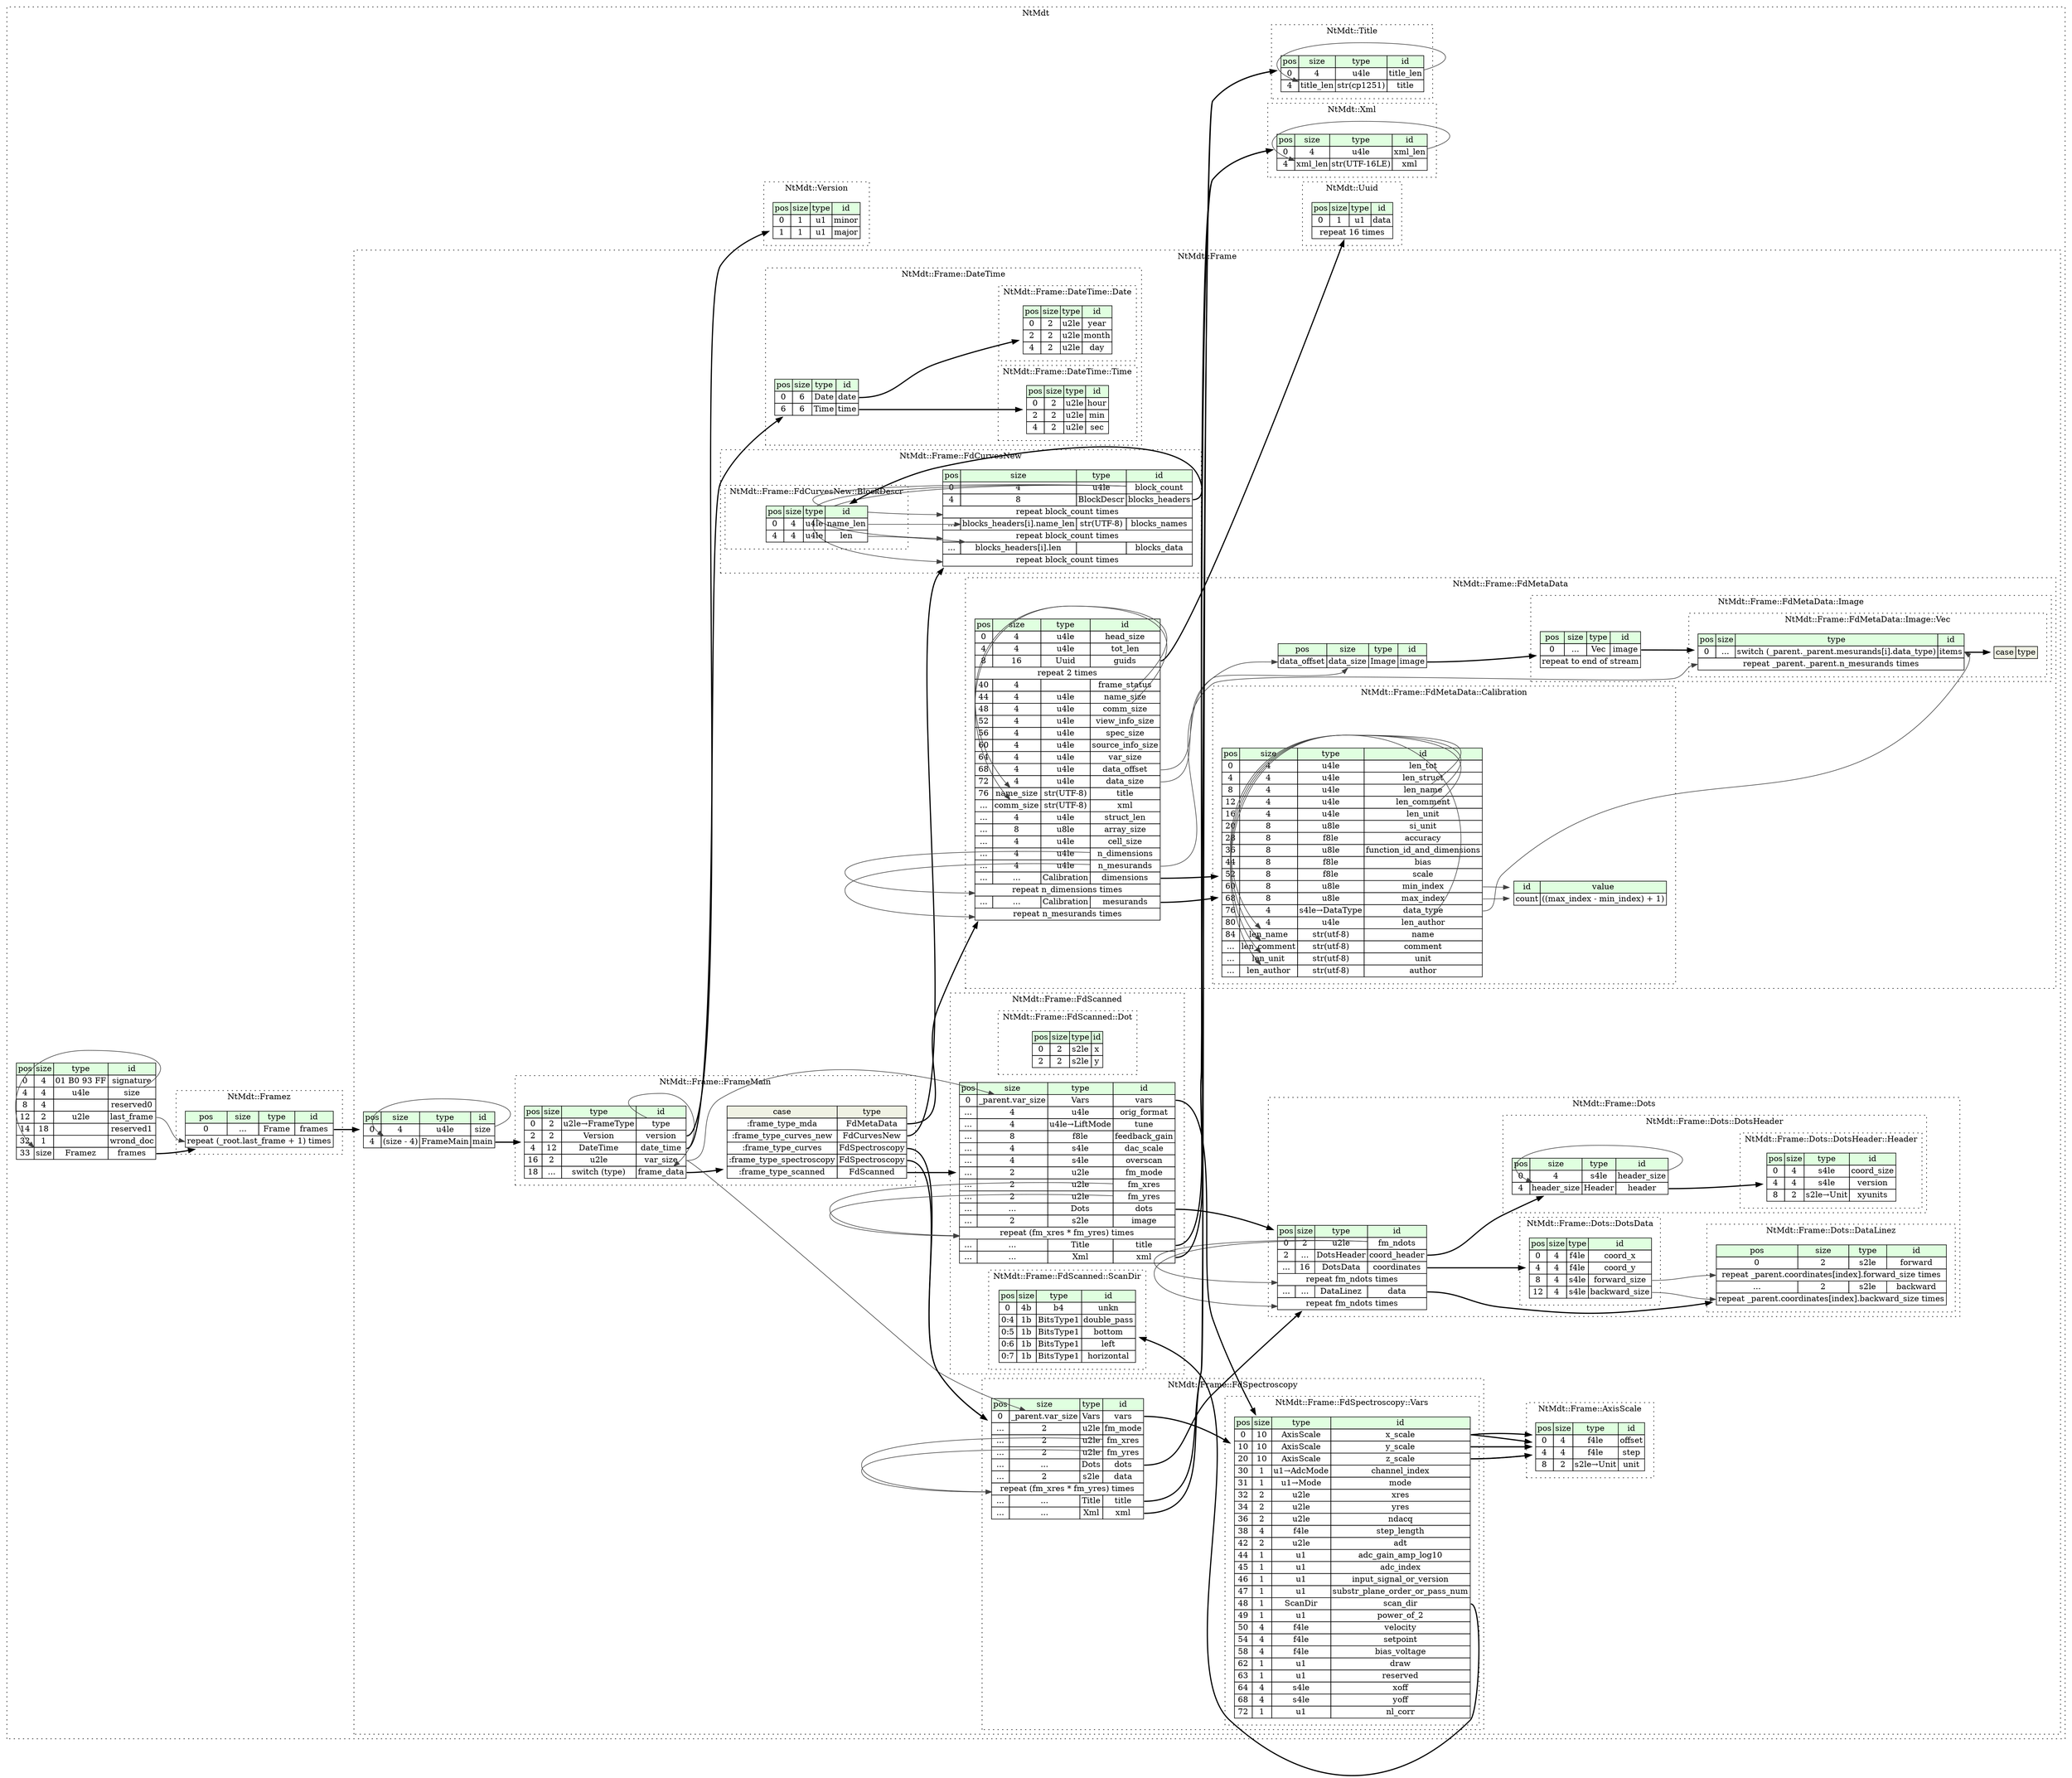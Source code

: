 digraph {
	rankdir=LR;
	node [shape=plaintext];
	subgraph cluster__nt_mdt {
		label="NtMdt";
		graph[style=dotted];

		nt_mdt__seq [label=<<TABLE BORDER="0" CELLBORDER="1" CELLSPACING="0">
			<TR><TD BGCOLOR="#E0FFE0">pos</TD><TD BGCOLOR="#E0FFE0">size</TD><TD BGCOLOR="#E0FFE0">type</TD><TD BGCOLOR="#E0FFE0">id</TD></TR>
			<TR><TD PORT="signature_pos">0</TD><TD PORT="signature_size">4</TD><TD>01 B0 93 FF</TD><TD PORT="signature_type">signature</TD></TR>
			<TR><TD PORT="size_pos">4</TD><TD PORT="size_size">4</TD><TD>u4le</TD><TD PORT="size_type">size</TD></TR>
			<TR><TD PORT="reserved0_pos">8</TD><TD PORT="reserved0_size">4</TD><TD></TD><TD PORT="reserved0_type">reserved0</TD></TR>
			<TR><TD PORT="last_frame_pos">12</TD><TD PORT="last_frame_size">2</TD><TD>u2le</TD><TD PORT="last_frame_type">last_frame</TD></TR>
			<TR><TD PORT="reserved1_pos">14</TD><TD PORT="reserved1_size">18</TD><TD></TD><TD PORT="reserved1_type">reserved1</TD></TR>
			<TR><TD PORT="wrond_doc_pos">32</TD><TD PORT="wrond_doc_size">1</TD><TD></TD><TD PORT="wrond_doc_type">wrond_doc</TD></TR>
			<TR><TD PORT="frames_pos">33</TD><TD PORT="frames_size">size</TD><TD>Framez</TD><TD PORT="frames_type">frames</TD></TR>
		</TABLE>>];
		subgraph cluster__uuid {
			label="NtMdt::Uuid";
			graph[style=dotted];

			uuid__seq [label=<<TABLE BORDER="0" CELLBORDER="1" CELLSPACING="0">
				<TR><TD BGCOLOR="#E0FFE0">pos</TD><TD BGCOLOR="#E0FFE0">size</TD><TD BGCOLOR="#E0FFE0">type</TD><TD BGCOLOR="#E0FFE0">id</TD></TR>
				<TR><TD PORT="data_pos">0</TD><TD PORT="data_size">1</TD><TD>u1</TD><TD PORT="data_type">data</TD></TR>
				<TR><TD COLSPAN="4" PORT="data__repeat">repeat 16 times</TD></TR>
			</TABLE>>];
		}
		subgraph cluster__framez {
			label="NtMdt::Framez";
			graph[style=dotted];

			framez__seq [label=<<TABLE BORDER="0" CELLBORDER="1" CELLSPACING="0">
				<TR><TD BGCOLOR="#E0FFE0">pos</TD><TD BGCOLOR="#E0FFE0">size</TD><TD BGCOLOR="#E0FFE0">type</TD><TD BGCOLOR="#E0FFE0">id</TD></TR>
				<TR><TD PORT="frames_pos">0</TD><TD PORT="frames_size">...</TD><TD>Frame</TD><TD PORT="frames_type">frames</TD></TR>
				<TR><TD COLSPAN="4" PORT="frames__repeat">repeat (_root.last_frame + 1) times</TD></TR>
			</TABLE>>];
		}
		subgraph cluster__frame {
			label="NtMdt::Frame";
			graph[style=dotted];

			frame__seq [label=<<TABLE BORDER="0" CELLBORDER="1" CELLSPACING="0">
				<TR><TD BGCOLOR="#E0FFE0">pos</TD><TD BGCOLOR="#E0FFE0">size</TD><TD BGCOLOR="#E0FFE0">type</TD><TD BGCOLOR="#E0FFE0">id</TD></TR>
				<TR><TD PORT="size_pos">0</TD><TD PORT="size_size">4</TD><TD>u4le</TD><TD PORT="size_type">size</TD></TR>
				<TR><TD PORT="main_pos">4</TD><TD PORT="main_size">(size - 4)</TD><TD>FrameMain</TD><TD PORT="main_type">main</TD></TR>
			</TABLE>>];
			subgraph cluster__dots {
				label="NtMdt::Frame::Dots";
				graph[style=dotted];

				dots__seq [label=<<TABLE BORDER="0" CELLBORDER="1" CELLSPACING="0">
					<TR><TD BGCOLOR="#E0FFE0">pos</TD><TD BGCOLOR="#E0FFE0">size</TD><TD BGCOLOR="#E0FFE0">type</TD><TD BGCOLOR="#E0FFE0">id</TD></TR>
					<TR><TD PORT="fm_ndots_pos">0</TD><TD PORT="fm_ndots_size">2</TD><TD>u2le</TD><TD PORT="fm_ndots_type">fm_ndots</TD></TR>
					<TR><TD PORT="coord_header_pos">2</TD><TD PORT="coord_header_size">...</TD><TD>DotsHeader</TD><TD PORT="coord_header_type">coord_header</TD></TR>
					<TR><TD PORT="coordinates_pos">...</TD><TD PORT="coordinates_size">16</TD><TD>DotsData</TD><TD PORT="coordinates_type">coordinates</TD></TR>
					<TR><TD COLSPAN="4" PORT="coordinates__repeat">repeat fm_ndots times</TD></TR>
					<TR><TD PORT="data_pos">...</TD><TD PORT="data_size">...</TD><TD>DataLinez</TD><TD PORT="data_type">data</TD></TR>
					<TR><TD COLSPAN="4" PORT="data__repeat">repeat fm_ndots times</TD></TR>
				</TABLE>>];
				subgraph cluster__dots_header {
					label="NtMdt::Frame::Dots::DotsHeader";
					graph[style=dotted];

					dots_header__seq [label=<<TABLE BORDER="0" CELLBORDER="1" CELLSPACING="0">
						<TR><TD BGCOLOR="#E0FFE0">pos</TD><TD BGCOLOR="#E0FFE0">size</TD><TD BGCOLOR="#E0FFE0">type</TD><TD BGCOLOR="#E0FFE0">id</TD></TR>
						<TR><TD PORT="header_size_pos">0</TD><TD PORT="header_size_size">4</TD><TD>s4le</TD><TD PORT="header_size_type">header_size</TD></TR>
						<TR><TD PORT="header_pos">4</TD><TD PORT="header_size">header_size</TD><TD>Header</TD><TD PORT="header_type">header</TD></TR>
					</TABLE>>];
					subgraph cluster__header_ {
						label="NtMdt::Frame::Dots::DotsHeader::Header";
						graph[style=dotted];

						header___seq [label=<<TABLE BORDER="0" CELLBORDER="1" CELLSPACING="0">
							<TR><TD BGCOLOR="#E0FFE0">pos</TD><TD BGCOLOR="#E0FFE0">size</TD><TD BGCOLOR="#E0FFE0">type</TD><TD BGCOLOR="#E0FFE0">id</TD></TR>
							<TR><TD PORT="coord_size_pos">0</TD><TD PORT="coord_size_size">4</TD><TD>s4le</TD><TD PORT="coord_size_type">coord_size</TD></TR>
							<TR><TD PORT="version_pos">4</TD><TD PORT="version_size">4</TD><TD>s4le</TD><TD PORT="version_type">version</TD></TR>
							<TR><TD PORT="xyunits_pos">8</TD><TD PORT="xyunits_size">2</TD><TD>s2le→Unit</TD><TD PORT="xyunits_type">xyunits</TD></TR>
						</TABLE>>];
					}
				}
				subgraph cluster__dots_data {
					label="NtMdt::Frame::Dots::DotsData";
					graph[style=dotted];

					dots_data__seq [label=<<TABLE BORDER="0" CELLBORDER="1" CELLSPACING="0">
						<TR><TD BGCOLOR="#E0FFE0">pos</TD><TD BGCOLOR="#E0FFE0">size</TD><TD BGCOLOR="#E0FFE0">type</TD><TD BGCOLOR="#E0FFE0">id</TD></TR>
						<TR><TD PORT="coord_x_pos">0</TD><TD PORT="coord_x_size">4</TD><TD>f4le</TD><TD PORT="coord_x_type">coord_x</TD></TR>
						<TR><TD PORT="coord_y_pos">4</TD><TD PORT="coord_y_size">4</TD><TD>f4le</TD><TD PORT="coord_y_type">coord_y</TD></TR>
						<TR><TD PORT="forward_size_pos">8</TD><TD PORT="forward_size_size">4</TD><TD>s4le</TD><TD PORT="forward_size_type">forward_size</TD></TR>
						<TR><TD PORT="backward_size_pos">12</TD><TD PORT="backward_size_size">4</TD><TD>s4le</TD><TD PORT="backward_size_type">backward_size</TD></TR>
					</TABLE>>];
				}
				subgraph cluster__data_linez {
					label="NtMdt::Frame::Dots::DataLinez";
					graph[style=dotted];

					data_linez__seq [label=<<TABLE BORDER="0" CELLBORDER="1" CELLSPACING="0">
						<TR><TD BGCOLOR="#E0FFE0">pos</TD><TD BGCOLOR="#E0FFE0">size</TD><TD BGCOLOR="#E0FFE0">type</TD><TD BGCOLOR="#E0FFE0">id</TD></TR>
						<TR><TD PORT="forward_pos">0</TD><TD PORT="forward_size">2</TD><TD>s2le</TD><TD PORT="forward_type">forward</TD></TR>
						<TR><TD COLSPAN="4" PORT="forward__repeat">repeat _parent.coordinates[index].forward_size times</TD></TR>
						<TR><TD PORT="backward_pos">...</TD><TD PORT="backward_size">2</TD><TD>s2le</TD><TD PORT="backward_type">backward</TD></TR>
						<TR><TD COLSPAN="4" PORT="backward__repeat">repeat _parent.coordinates[index].backward_size times</TD></TR>
					</TABLE>>];
				}
			}
			subgraph cluster__frame_main {
				label="NtMdt::Frame::FrameMain";
				graph[style=dotted];

				frame_main__seq [label=<<TABLE BORDER="0" CELLBORDER="1" CELLSPACING="0">
					<TR><TD BGCOLOR="#E0FFE0">pos</TD><TD BGCOLOR="#E0FFE0">size</TD><TD BGCOLOR="#E0FFE0">type</TD><TD BGCOLOR="#E0FFE0">id</TD></TR>
					<TR><TD PORT="type_pos">0</TD><TD PORT="type_size">2</TD><TD>u2le→FrameType</TD><TD PORT="type_type">type</TD></TR>
					<TR><TD PORT="version_pos">2</TD><TD PORT="version_size">2</TD><TD>Version</TD><TD PORT="version_type">version</TD></TR>
					<TR><TD PORT="date_time_pos">4</TD><TD PORT="date_time_size">12</TD><TD>DateTime</TD><TD PORT="date_time_type">date_time</TD></TR>
					<TR><TD PORT="var_size_pos">16</TD><TD PORT="var_size_size">2</TD><TD>u2le</TD><TD PORT="var_size_type">var_size</TD></TR>
					<TR><TD PORT="frame_data_pos">18</TD><TD PORT="frame_data_size">...</TD><TD>switch (type)</TD><TD PORT="frame_data_type">frame_data</TD></TR>
				</TABLE>>];
frame_main__seq_frame_data_switch [label=<<TABLE BORDER="0" CELLBORDER="1" CELLSPACING="0">
	<TR><TD BGCOLOR="#F0F2E4">case</TD><TD BGCOLOR="#F0F2E4">type</TD></TR>
	<TR><TD>:frame_type_mda</TD><TD PORT="case0">FdMetaData</TD></TR>
	<TR><TD>:frame_type_curves_new</TD><TD PORT="case1">FdCurvesNew</TD></TR>
	<TR><TD>:frame_type_curves</TD><TD PORT="case2">FdSpectroscopy</TD></TR>
	<TR><TD>:frame_type_spectroscopy</TD><TD PORT="case3">FdSpectroscopy</TD></TR>
	<TR><TD>:frame_type_scanned</TD><TD PORT="case4">FdScanned</TD></TR>
</TABLE>>];
			}
			subgraph cluster__fd_curves_new {
				label="NtMdt::Frame::FdCurvesNew";
				graph[style=dotted];

				fd_curves_new__seq [label=<<TABLE BORDER="0" CELLBORDER="1" CELLSPACING="0">
					<TR><TD BGCOLOR="#E0FFE0">pos</TD><TD BGCOLOR="#E0FFE0">size</TD><TD BGCOLOR="#E0FFE0">type</TD><TD BGCOLOR="#E0FFE0">id</TD></TR>
					<TR><TD PORT="block_count_pos">0</TD><TD PORT="block_count_size">4</TD><TD>u4le</TD><TD PORT="block_count_type">block_count</TD></TR>
					<TR><TD PORT="blocks_headers_pos">4</TD><TD PORT="blocks_headers_size">8</TD><TD>BlockDescr</TD><TD PORT="blocks_headers_type">blocks_headers</TD></TR>
					<TR><TD COLSPAN="4" PORT="blocks_headers__repeat">repeat block_count times</TD></TR>
					<TR><TD PORT="blocks_names_pos">...</TD><TD PORT="blocks_names_size">blocks_headers[i].name_len</TD><TD>str(UTF-8)</TD><TD PORT="blocks_names_type">blocks_names</TD></TR>
					<TR><TD COLSPAN="4" PORT="blocks_names__repeat">repeat block_count times</TD></TR>
					<TR><TD PORT="blocks_data_pos">...</TD><TD PORT="blocks_data_size">blocks_headers[i].len</TD><TD></TD><TD PORT="blocks_data_type">blocks_data</TD></TR>
					<TR><TD COLSPAN="4" PORT="blocks_data__repeat">repeat block_count times</TD></TR>
				</TABLE>>];
				subgraph cluster__block_descr {
					label="NtMdt::Frame::FdCurvesNew::BlockDescr";
					graph[style=dotted];

					block_descr__seq [label=<<TABLE BORDER="0" CELLBORDER="1" CELLSPACING="0">
						<TR><TD BGCOLOR="#E0FFE0">pos</TD><TD BGCOLOR="#E0FFE0">size</TD><TD BGCOLOR="#E0FFE0">type</TD><TD BGCOLOR="#E0FFE0">id</TD></TR>
						<TR><TD PORT="name_len_pos">0</TD><TD PORT="name_len_size">4</TD><TD>u4le</TD><TD PORT="name_len_type">name_len</TD></TR>
						<TR><TD PORT="len_pos">4</TD><TD PORT="len_size">4</TD><TD>u4le</TD><TD PORT="len_type">len</TD></TR>
					</TABLE>>];
				}
			}
			subgraph cluster__fd_meta_data {
				label="NtMdt::Frame::FdMetaData";
				graph[style=dotted];

				fd_meta_data__seq [label=<<TABLE BORDER="0" CELLBORDER="1" CELLSPACING="0">
					<TR><TD BGCOLOR="#E0FFE0">pos</TD><TD BGCOLOR="#E0FFE0">size</TD><TD BGCOLOR="#E0FFE0">type</TD><TD BGCOLOR="#E0FFE0">id</TD></TR>
					<TR><TD PORT="head_size_pos">0</TD><TD PORT="head_size_size">4</TD><TD>u4le</TD><TD PORT="head_size_type">head_size</TD></TR>
					<TR><TD PORT="tot_len_pos">4</TD><TD PORT="tot_len_size">4</TD><TD>u4le</TD><TD PORT="tot_len_type">tot_len</TD></TR>
					<TR><TD PORT="guids_pos">8</TD><TD PORT="guids_size">16</TD><TD>Uuid</TD><TD PORT="guids_type">guids</TD></TR>
					<TR><TD COLSPAN="4" PORT="guids__repeat">repeat 2 times</TD></TR>
					<TR><TD PORT="frame_status_pos">40</TD><TD PORT="frame_status_size">4</TD><TD></TD><TD PORT="frame_status_type">frame_status</TD></TR>
					<TR><TD PORT="name_size_pos">44</TD><TD PORT="name_size_size">4</TD><TD>u4le</TD><TD PORT="name_size_type">name_size</TD></TR>
					<TR><TD PORT="comm_size_pos">48</TD><TD PORT="comm_size_size">4</TD><TD>u4le</TD><TD PORT="comm_size_type">comm_size</TD></TR>
					<TR><TD PORT="view_info_size_pos">52</TD><TD PORT="view_info_size_size">4</TD><TD>u4le</TD><TD PORT="view_info_size_type">view_info_size</TD></TR>
					<TR><TD PORT="spec_size_pos">56</TD><TD PORT="spec_size_size">4</TD><TD>u4le</TD><TD PORT="spec_size_type">spec_size</TD></TR>
					<TR><TD PORT="source_info_size_pos">60</TD><TD PORT="source_info_size_size">4</TD><TD>u4le</TD><TD PORT="source_info_size_type">source_info_size</TD></TR>
					<TR><TD PORT="var_size_pos">64</TD><TD PORT="var_size_size">4</TD><TD>u4le</TD><TD PORT="var_size_type">var_size</TD></TR>
					<TR><TD PORT="data_offset_pos">68</TD><TD PORT="data_offset_size">4</TD><TD>u4le</TD><TD PORT="data_offset_type">data_offset</TD></TR>
					<TR><TD PORT="data_size_pos">72</TD><TD PORT="data_size_size">4</TD><TD>u4le</TD><TD PORT="data_size_type">data_size</TD></TR>
					<TR><TD PORT="title_pos">76</TD><TD PORT="title_size">name_size</TD><TD>str(UTF-8)</TD><TD PORT="title_type">title</TD></TR>
					<TR><TD PORT="xml_pos">...</TD><TD PORT="xml_size">comm_size</TD><TD>str(UTF-8)</TD><TD PORT="xml_type">xml</TD></TR>
					<TR><TD PORT="struct_len_pos">...</TD><TD PORT="struct_len_size">4</TD><TD>u4le</TD><TD PORT="struct_len_type">struct_len</TD></TR>
					<TR><TD PORT="array_size_pos">...</TD><TD PORT="array_size_size">8</TD><TD>u8le</TD><TD PORT="array_size_type">array_size</TD></TR>
					<TR><TD PORT="cell_size_pos">...</TD><TD PORT="cell_size_size">4</TD><TD>u4le</TD><TD PORT="cell_size_type">cell_size</TD></TR>
					<TR><TD PORT="n_dimensions_pos">...</TD><TD PORT="n_dimensions_size">4</TD><TD>u4le</TD><TD PORT="n_dimensions_type">n_dimensions</TD></TR>
					<TR><TD PORT="n_mesurands_pos">...</TD><TD PORT="n_mesurands_size">4</TD><TD>u4le</TD><TD PORT="n_mesurands_type">n_mesurands</TD></TR>
					<TR><TD PORT="dimensions_pos">...</TD><TD PORT="dimensions_size">...</TD><TD>Calibration</TD><TD PORT="dimensions_type">dimensions</TD></TR>
					<TR><TD COLSPAN="4" PORT="dimensions__repeat">repeat n_dimensions times</TD></TR>
					<TR><TD PORT="mesurands_pos">...</TD><TD PORT="mesurands_size">...</TD><TD>Calibration</TD><TD PORT="mesurands_type">mesurands</TD></TR>
					<TR><TD COLSPAN="4" PORT="mesurands__repeat">repeat n_mesurands times</TD></TR>
				</TABLE>>];
				fd_meta_data__inst__image [label=<<TABLE BORDER="0" CELLBORDER="1" CELLSPACING="0">
					<TR><TD BGCOLOR="#E0FFE0">pos</TD><TD BGCOLOR="#E0FFE0">size</TD><TD BGCOLOR="#E0FFE0">type</TD><TD BGCOLOR="#E0FFE0">id</TD></TR>
					<TR><TD PORT="image_pos">data_offset</TD><TD PORT="image_size">data_size</TD><TD>Image</TD><TD PORT="image_type">image</TD></TR>
				</TABLE>>];
				subgraph cluster__image {
					label="NtMdt::Frame::FdMetaData::Image";
					graph[style=dotted];

					image__seq [label=<<TABLE BORDER="0" CELLBORDER="1" CELLSPACING="0">
						<TR><TD BGCOLOR="#E0FFE0">pos</TD><TD BGCOLOR="#E0FFE0">size</TD><TD BGCOLOR="#E0FFE0">type</TD><TD BGCOLOR="#E0FFE0">id</TD></TR>
						<TR><TD PORT="image_pos">0</TD><TD PORT="image_size">...</TD><TD>Vec</TD><TD PORT="image_type">image</TD></TR>
						<TR><TD COLSPAN="4" PORT="image__repeat">repeat to end of stream</TD></TR>
					</TABLE>>];
					subgraph cluster__vec {
						label="NtMdt::Frame::FdMetaData::Image::Vec";
						graph[style=dotted];

						vec__seq [label=<<TABLE BORDER="0" CELLBORDER="1" CELLSPACING="0">
							<TR><TD BGCOLOR="#E0FFE0">pos</TD><TD BGCOLOR="#E0FFE0">size</TD><TD BGCOLOR="#E0FFE0">type</TD><TD BGCOLOR="#E0FFE0">id</TD></TR>
							<TR><TD PORT="items_pos">0</TD><TD PORT="items_size">...</TD><TD>switch (_parent._parent.mesurands[i].data_type)</TD><TD PORT="items_type">items</TD></TR>
							<TR><TD COLSPAN="4" PORT="items__repeat">repeat _parent._parent.n_mesurands times</TD></TR>
						</TABLE>>];
vec__seq_items_switch [label=<<TABLE BORDER="0" CELLBORDER="1" CELLSPACING="0">
	<TR><TD BGCOLOR="#F0F2E4">case</TD><TD BGCOLOR="#F0F2E4">type</TD></TR>
</TABLE>>];
					}
				}
				subgraph cluster__calibration {
					label="NtMdt::Frame::FdMetaData::Calibration";
					graph[style=dotted];

					calibration__seq [label=<<TABLE BORDER="0" CELLBORDER="1" CELLSPACING="0">
						<TR><TD BGCOLOR="#E0FFE0">pos</TD><TD BGCOLOR="#E0FFE0">size</TD><TD BGCOLOR="#E0FFE0">type</TD><TD BGCOLOR="#E0FFE0">id</TD></TR>
						<TR><TD PORT="len_tot_pos">0</TD><TD PORT="len_tot_size">4</TD><TD>u4le</TD><TD PORT="len_tot_type">len_tot</TD></TR>
						<TR><TD PORT="len_struct_pos">4</TD><TD PORT="len_struct_size">4</TD><TD>u4le</TD><TD PORT="len_struct_type">len_struct</TD></TR>
						<TR><TD PORT="len_name_pos">8</TD><TD PORT="len_name_size">4</TD><TD>u4le</TD><TD PORT="len_name_type">len_name</TD></TR>
						<TR><TD PORT="len_comment_pos">12</TD><TD PORT="len_comment_size">4</TD><TD>u4le</TD><TD PORT="len_comment_type">len_comment</TD></TR>
						<TR><TD PORT="len_unit_pos">16</TD><TD PORT="len_unit_size">4</TD><TD>u4le</TD><TD PORT="len_unit_type">len_unit</TD></TR>
						<TR><TD PORT="si_unit_pos">20</TD><TD PORT="si_unit_size">8</TD><TD>u8le</TD><TD PORT="si_unit_type">si_unit</TD></TR>
						<TR><TD PORT="accuracy_pos">28</TD><TD PORT="accuracy_size">8</TD><TD>f8le</TD><TD PORT="accuracy_type">accuracy</TD></TR>
						<TR><TD PORT="function_id_and_dimensions_pos">36</TD><TD PORT="function_id_and_dimensions_size">8</TD><TD>u8le</TD><TD PORT="function_id_and_dimensions_type">function_id_and_dimensions</TD></TR>
						<TR><TD PORT="bias_pos">44</TD><TD PORT="bias_size">8</TD><TD>f8le</TD><TD PORT="bias_type">bias</TD></TR>
						<TR><TD PORT="scale_pos">52</TD><TD PORT="scale_size">8</TD><TD>f8le</TD><TD PORT="scale_type">scale</TD></TR>
						<TR><TD PORT="min_index_pos">60</TD><TD PORT="min_index_size">8</TD><TD>u8le</TD><TD PORT="min_index_type">min_index</TD></TR>
						<TR><TD PORT="max_index_pos">68</TD><TD PORT="max_index_size">8</TD><TD>u8le</TD><TD PORT="max_index_type">max_index</TD></TR>
						<TR><TD PORT="data_type_pos">76</TD><TD PORT="data_type_size">4</TD><TD>s4le→DataType</TD><TD PORT="data_type_type">data_type</TD></TR>
						<TR><TD PORT="len_author_pos">80</TD><TD PORT="len_author_size">4</TD><TD>u4le</TD><TD PORT="len_author_type">len_author</TD></TR>
						<TR><TD PORT="name_pos">84</TD><TD PORT="name_size">len_name</TD><TD>str(utf-8)</TD><TD PORT="name_type">name</TD></TR>
						<TR><TD PORT="comment_pos">...</TD><TD PORT="comment_size">len_comment</TD><TD>str(utf-8)</TD><TD PORT="comment_type">comment</TD></TR>
						<TR><TD PORT="unit_pos">...</TD><TD PORT="unit_size">len_unit</TD><TD>str(utf-8)</TD><TD PORT="unit_type">unit</TD></TR>
						<TR><TD PORT="author_pos">...</TD><TD PORT="author_size">len_author</TD><TD>str(utf-8)</TD><TD PORT="author_type">author</TD></TR>
					</TABLE>>];
					calibration__inst__count [label=<<TABLE BORDER="0" CELLBORDER="1" CELLSPACING="0">
						<TR><TD BGCOLOR="#E0FFE0">id</TD><TD BGCOLOR="#E0FFE0">value</TD></TR>
						<TR><TD>count</TD><TD>((max_index - min_index) + 1)</TD></TR>
					</TABLE>>];
				}
			}
			subgraph cluster__fd_spectroscopy {
				label="NtMdt::Frame::FdSpectroscopy";
				graph[style=dotted];

				fd_spectroscopy__seq [label=<<TABLE BORDER="0" CELLBORDER="1" CELLSPACING="0">
					<TR><TD BGCOLOR="#E0FFE0">pos</TD><TD BGCOLOR="#E0FFE0">size</TD><TD BGCOLOR="#E0FFE0">type</TD><TD BGCOLOR="#E0FFE0">id</TD></TR>
					<TR><TD PORT="vars_pos">0</TD><TD PORT="vars_size">_parent.var_size</TD><TD>Vars</TD><TD PORT="vars_type">vars</TD></TR>
					<TR><TD PORT="fm_mode_pos">...</TD><TD PORT="fm_mode_size">2</TD><TD>u2le</TD><TD PORT="fm_mode_type">fm_mode</TD></TR>
					<TR><TD PORT="fm_xres_pos">...</TD><TD PORT="fm_xres_size">2</TD><TD>u2le</TD><TD PORT="fm_xres_type">fm_xres</TD></TR>
					<TR><TD PORT="fm_yres_pos">...</TD><TD PORT="fm_yres_size">2</TD><TD>u2le</TD><TD PORT="fm_yres_type">fm_yres</TD></TR>
					<TR><TD PORT="dots_pos">...</TD><TD PORT="dots_size">...</TD><TD>Dots</TD><TD PORT="dots_type">dots</TD></TR>
					<TR><TD PORT="data_pos">...</TD><TD PORT="data_size">2</TD><TD>s2le</TD><TD PORT="data_type">data</TD></TR>
					<TR><TD COLSPAN="4" PORT="data__repeat">repeat (fm_xres * fm_yres) times</TD></TR>
					<TR><TD PORT="title_pos">...</TD><TD PORT="title_size">...</TD><TD>Title</TD><TD PORT="title_type">title</TD></TR>
					<TR><TD PORT="xml_pos">...</TD><TD PORT="xml_size">...</TD><TD>Xml</TD><TD PORT="xml_type">xml</TD></TR>
				</TABLE>>];
				subgraph cluster__vars {
					label="NtMdt::Frame::FdSpectroscopy::Vars";
					graph[style=dotted];

					vars__seq [label=<<TABLE BORDER="0" CELLBORDER="1" CELLSPACING="0">
						<TR><TD BGCOLOR="#E0FFE0">pos</TD><TD BGCOLOR="#E0FFE0">size</TD><TD BGCOLOR="#E0FFE0">type</TD><TD BGCOLOR="#E0FFE0">id</TD></TR>
						<TR><TD PORT="x_scale_pos">0</TD><TD PORT="x_scale_size">10</TD><TD>AxisScale</TD><TD PORT="x_scale_type">x_scale</TD></TR>
						<TR><TD PORT="y_scale_pos">10</TD><TD PORT="y_scale_size">10</TD><TD>AxisScale</TD><TD PORT="y_scale_type">y_scale</TD></TR>
						<TR><TD PORT="z_scale_pos">20</TD><TD PORT="z_scale_size">10</TD><TD>AxisScale</TD><TD PORT="z_scale_type">z_scale</TD></TR>
						<TR><TD PORT="sp_mode_pos">30</TD><TD PORT="sp_mode_size">2</TD><TD>u2le</TD><TD PORT="sp_mode_type">sp_mode</TD></TR>
						<TR><TD PORT="sp_filter_pos">32</TD><TD PORT="sp_filter_size">2</TD><TD>u2le</TD><TD PORT="sp_filter_type">sp_filter</TD></TR>
						<TR><TD PORT="u_begin_pos">34</TD><TD PORT="u_begin_size">4</TD><TD>f4le</TD><TD PORT="u_begin_type">u_begin</TD></TR>
						<TR><TD PORT="u_end_pos">38</TD><TD PORT="u_end_size">4</TD><TD>f4le</TD><TD PORT="u_end_type">u_end</TD></TR>
						<TR><TD PORT="z_up_pos">42</TD><TD PORT="z_up_size">2</TD><TD>s2le</TD><TD PORT="z_up_type">z_up</TD></TR>
						<TR><TD PORT="z_down_pos">44</TD><TD PORT="z_down_size">2</TD><TD>s2le</TD><TD PORT="z_down_type">z_down</TD></TR>
						<TR><TD PORT="sp_averaging_pos">46</TD><TD PORT="sp_averaging_size">2</TD><TD>u2le</TD><TD PORT="sp_averaging_type">sp_averaging</TD></TR>
						<TR><TD PORT="sp_repeat_pos">48</TD><TD PORT="sp_repeat_size">1</TD><TD>u1</TD><TD PORT="sp_repeat_type">sp_repeat</TD></TR>
						<TR><TD PORT="sp_back_pos">49</TD><TD PORT="sp_back_size">1</TD><TD>u1</TD><TD PORT="sp_back_type">sp_back</TD></TR>
						<TR><TD PORT="sp_4nx_pos">50</TD><TD PORT="sp_4nx_size">2</TD><TD>s2le</TD><TD PORT="sp_4nx_type">sp_4nx</TD></TR>
						<TR><TD PORT="sp_osc_pos">52</TD><TD PORT="sp_osc_size">1</TD><TD>u1</TD><TD PORT="sp_osc_type">sp_osc</TD></TR>
						<TR><TD PORT="sp_n4_pos">53</TD><TD PORT="sp_n4_size">1</TD><TD>u1</TD><TD PORT="sp_n4_type">sp_n4</TD></TR>
						<TR><TD PORT="sp_4x0_pos">54</TD><TD PORT="sp_4x0_size">4</TD><TD>f4le</TD><TD PORT="sp_4x0_type">sp_4x0</TD></TR>
						<TR><TD PORT="sp_4xr_pos">58</TD><TD PORT="sp_4xr_size">4</TD><TD>f4le</TD><TD PORT="sp_4xr_type">sp_4xr</TD></TR>
						<TR><TD PORT="sp_4u_pos">62</TD><TD PORT="sp_4u_size">2</TD><TD>s2le</TD><TD PORT="sp_4u_type">sp_4u</TD></TR>
						<TR><TD PORT="sp_4i_pos">64</TD><TD PORT="sp_4i_size">2</TD><TD>s2le</TD><TD PORT="sp_4i_type">sp_4i</TD></TR>
						<TR><TD PORT="sp_nx_pos">66</TD><TD PORT="sp_nx_size">2</TD><TD>s2le</TD><TD PORT="sp_nx_type">sp_nx</TD></TR>
					</TABLE>>];
				}
			}
			subgraph cluster__date_time {
				label="NtMdt::Frame::DateTime";
				graph[style=dotted];

				date_time__seq [label=<<TABLE BORDER="0" CELLBORDER="1" CELLSPACING="0">
					<TR><TD BGCOLOR="#E0FFE0">pos</TD><TD BGCOLOR="#E0FFE0">size</TD><TD BGCOLOR="#E0FFE0">type</TD><TD BGCOLOR="#E0FFE0">id</TD></TR>
					<TR><TD PORT="date_pos">0</TD><TD PORT="date_size">6</TD><TD>Date</TD><TD PORT="date_type">date</TD></TR>
					<TR><TD PORT="time_pos">6</TD><TD PORT="time_size">6</TD><TD>Time</TD><TD PORT="time_type">time</TD></TR>
				</TABLE>>];
				subgraph cluster__date {
					label="NtMdt::Frame::DateTime::Date";
					graph[style=dotted];

					date__seq [label=<<TABLE BORDER="0" CELLBORDER="1" CELLSPACING="0">
						<TR><TD BGCOLOR="#E0FFE0">pos</TD><TD BGCOLOR="#E0FFE0">size</TD><TD BGCOLOR="#E0FFE0">type</TD><TD BGCOLOR="#E0FFE0">id</TD></TR>
						<TR><TD PORT="year_pos">0</TD><TD PORT="year_size">2</TD><TD>u2le</TD><TD PORT="year_type">year</TD></TR>
						<TR><TD PORT="month_pos">2</TD><TD PORT="month_size">2</TD><TD>u2le</TD><TD PORT="month_type">month</TD></TR>
						<TR><TD PORT="day_pos">4</TD><TD PORT="day_size">2</TD><TD>u2le</TD><TD PORT="day_type">day</TD></TR>
					</TABLE>>];
				}
				subgraph cluster__time {
					label="NtMdt::Frame::DateTime::Time";
					graph[style=dotted];

					time__seq [label=<<TABLE BORDER="0" CELLBORDER="1" CELLSPACING="0">
						<TR><TD BGCOLOR="#E0FFE0">pos</TD><TD BGCOLOR="#E0FFE0">size</TD><TD BGCOLOR="#E0FFE0">type</TD><TD BGCOLOR="#E0FFE0">id</TD></TR>
						<TR><TD PORT="hour_pos">0</TD><TD PORT="hour_size">2</TD><TD>u2le</TD><TD PORT="hour_type">hour</TD></TR>
						<TR><TD PORT="min_pos">2</TD><TD PORT="min_size">2</TD><TD>u2le</TD><TD PORT="min_type">min</TD></TR>
						<TR><TD PORT="sec_pos">4</TD><TD PORT="sec_size">2</TD><TD>u2le</TD><TD PORT="sec_type">sec</TD></TR>
					</TABLE>>];
				}
			}
			subgraph cluster__axis_scale {
				label="NtMdt::Frame::AxisScale";
				graph[style=dotted];

				axis_scale__seq [label=<<TABLE BORDER="0" CELLBORDER="1" CELLSPACING="0">
					<TR><TD BGCOLOR="#E0FFE0">pos</TD><TD BGCOLOR="#E0FFE0">size</TD><TD BGCOLOR="#E0FFE0">type</TD><TD BGCOLOR="#E0FFE0">id</TD></TR>
					<TR><TD PORT="offset_pos">0</TD><TD PORT="offset_size">4</TD><TD>f4le</TD><TD PORT="offset_type">offset</TD></TR>
					<TR><TD PORT="step_pos">4</TD><TD PORT="step_size">4</TD><TD>f4le</TD><TD PORT="step_type">step</TD></TR>
					<TR><TD PORT="unit_pos">8</TD><TD PORT="unit_size">2</TD><TD>s2le→Unit</TD><TD PORT="unit_type">unit</TD></TR>
				</TABLE>>];
			}
			subgraph cluster__fd_scanned {
				label="NtMdt::Frame::FdScanned";
				graph[style=dotted];

				fd_scanned__seq [label=<<TABLE BORDER="0" CELLBORDER="1" CELLSPACING="0">
					<TR><TD BGCOLOR="#E0FFE0">pos</TD><TD BGCOLOR="#E0FFE0">size</TD><TD BGCOLOR="#E0FFE0">type</TD><TD BGCOLOR="#E0FFE0">id</TD></TR>
					<TR><TD PORT="vars_pos">0</TD><TD PORT="vars_size">_parent.var_size</TD><TD>Vars</TD><TD PORT="vars_type">vars</TD></TR>
					<TR><TD PORT="orig_format_pos">...</TD><TD PORT="orig_format_size">4</TD><TD>u4le</TD><TD PORT="orig_format_type">orig_format</TD></TR>
					<TR><TD PORT="tune_pos">...</TD><TD PORT="tune_size">4</TD><TD>u4le→LiftMode</TD><TD PORT="tune_type">tune</TD></TR>
					<TR><TD PORT="feedback_gain_pos">...</TD><TD PORT="feedback_gain_size">8</TD><TD>f8le</TD><TD PORT="feedback_gain_type">feedback_gain</TD></TR>
					<TR><TD PORT="dac_scale_pos">...</TD><TD PORT="dac_scale_size">4</TD><TD>s4le</TD><TD PORT="dac_scale_type">dac_scale</TD></TR>
					<TR><TD PORT="overscan_pos">...</TD><TD PORT="overscan_size">4</TD><TD>s4le</TD><TD PORT="overscan_type">overscan</TD></TR>
					<TR><TD PORT="fm_mode_pos">...</TD><TD PORT="fm_mode_size">2</TD><TD>u2le</TD><TD PORT="fm_mode_type">fm_mode</TD></TR>
					<TR><TD PORT="fm_xres_pos">...</TD><TD PORT="fm_xres_size">2</TD><TD>u2le</TD><TD PORT="fm_xres_type">fm_xres</TD></TR>
					<TR><TD PORT="fm_yres_pos">...</TD><TD PORT="fm_yres_size">2</TD><TD>u2le</TD><TD PORT="fm_yres_type">fm_yres</TD></TR>
					<TR><TD PORT="dots_pos">...</TD><TD PORT="dots_size">...</TD><TD>Dots</TD><TD PORT="dots_type">dots</TD></TR>
					<TR><TD PORT="image_pos">...</TD><TD PORT="image_size">2</TD><TD>s2le</TD><TD PORT="image_type">image</TD></TR>
					<TR><TD COLSPAN="4" PORT="image__repeat">repeat (fm_xres * fm_yres) times</TD></TR>
					<TR><TD PORT="title_pos">...</TD><TD PORT="title_size">...</TD><TD>Title</TD><TD PORT="title_type">title</TD></TR>
					<TR><TD PORT="xml_pos">...</TD><TD PORT="xml_size">...</TD><TD>Xml</TD><TD PORT="xml_type">xml</TD></TR>
				</TABLE>>];
				subgraph cluster__vars {
					label="NtMdt::Frame::FdScanned::Vars";
					graph[style=dotted];

					vars__seq [label=<<TABLE BORDER="0" CELLBORDER="1" CELLSPACING="0">
						<TR><TD BGCOLOR="#E0FFE0">pos</TD><TD BGCOLOR="#E0FFE0">size</TD><TD BGCOLOR="#E0FFE0">type</TD><TD BGCOLOR="#E0FFE0">id</TD></TR>
						<TR><TD PORT="x_scale_pos">0</TD><TD PORT="x_scale_size">10</TD><TD>AxisScale</TD><TD PORT="x_scale_type">x_scale</TD></TR>
						<TR><TD PORT="y_scale_pos">10</TD><TD PORT="y_scale_size">10</TD><TD>AxisScale</TD><TD PORT="y_scale_type">y_scale</TD></TR>
						<TR><TD PORT="z_scale_pos">20</TD><TD PORT="z_scale_size">10</TD><TD>AxisScale</TD><TD PORT="z_scale_type">z_scale</TD></TR>
						<TR><TD PORT="channel_index_pos">30</TD><TD PORT="channel_index_size">1</TD><TD>u1→AdcMode</TD><TD PORT="channel_index_type">channel_index</TD></TR>
						<TR><TD PORT="mode_pos">31</TD><TD PORT="mode_size">1</TD><TD>u1→Mode</TD><TD PORT="mode_type">mode</TD></TR>
						<TR><TD PORT="xres_pos">32</TD><TD PORT="xres_size">2</TD><TD>u2le</TD><TD PORT="xres_type">xres</TD></TR>
						<TR><TD PORT="yres_pos">34</TD><TD PORT="yres_size">2</TD><TD>u2le</TD><TD PORT="yres_type">yres</TD></TR>
						<TR><TD PORT="ndacq_pos">36</TD><TD PORT="ndacq_size">2</TD><TD>u2le</TD><TD PORT="ndacq_type">ndacq</TD></TR>
						<TR><TD PORT="step_length_pos">38</TD><TD PORT="step_length_size">4</TD><TD>f4le</TD><TD PORT="step_length_type">step_length</TD></TR>
						<TR><TD PORT="adt_pos">42</TD><TD PORT="adt_size">2</TD><TD>u2le</TD><TD PORT="adt_type">adt</TD></TR>
						<TR><TD PORT="adc_gain_amp_log10_pos">44</TD><TD PORT="adc_gain_amp_log10_size">1</TD><TD>u1</TD><TD PORT="adc_gain_amp_log10_type">adc_gain_amp_log10</TD></TR>
						<TR><TD PORT="adc_index_pos">45</TD><TD PORT="adc_index_size">1</TD><TD>u1</TD><TD PORT="adc_index_type">adc_index</TD></TR>
						<TR><TD PORT="input_signal_or_version_pos">46</TD><TD PORT="input_signal_or_version_size">1</TD><TD>u1</TD><TD PORT="input_signal_or_version_type">input_signal_or_version</TD></TR>
						<TR><TD PORT="substr_plane_order_or_pass_num_pos">47</TD><TD PORT="substr_plane_order_or_pass_num_size">1</TD><TD>u1</TD><TD PORT="substr_plane_order_or_pass_num_type">substr_plane_order_or_pass_num</TD></TR>
						<TR><TD PORT="scan_dir_pos">48</TD><TD PORT="scan_dir_size">1</TD><TD>ScanDir</TD><TD PORT="scan_dir_type">scan_dir</TD></TR>
						<TR><TD PORT="power_of_2_pos">49</TD><TD PORT="power_of_2_size">1</TD><TD>u1</TD><TD PORT="power_of_2_type">power_of_2</TD></TR>
						<TR><TD PORT="velocity_pos">50</TD><TD PORT="velocity_size">4</TD><TD>f4le</TD><TD PORT="velocity_type">velocity</TD></TR>
						<TR><TD PORT="setpoint_pos">54</TD><TD PORT="setpoint_size">4</TD><TD>f4le</TD><TD PORT="setpoint_type">setpoint</TD></TR>
						<TR><TD PORT="bias_voltage_pos">58</TD><TD PORT="bias_voltage_size">4</TD><TD>f4le</TD><TD PORT="bias_voltage_type">bias_voltage</TD></TR>
						<TR><TD PORT="draw_pos">62</TD><TD PORT="draw_size">1</TD><TD>u1</TD><TD PORT="draw_type">draw</TD></TR>
						<TR><TD PORT="reserved_pos">63</TD><TD PORT="reserved_size">1</TD><TD>u1</TD><TD PORT="reserved_type">reserved</TD></TR>
						<TR><TD PORT="xoff_pos">64</TD><TD PORT="xoff_size">4</TD><TD>s4le</TD><TD PORT="xoff_type">xoff</TD></TR>
						<TR><TD PORT="yoff_pos">68</TD><TD PORT="yoff_size">4</TD><TD>s4le</TD><TD PORT="yoff_type">yoff</TD></TR>
						<TR><TD PORT="nl_corr_pos">72</TD><TD PORT="nl_corr_size">1</TD><TD>u1</TD><TD PORT="nl_corr_type">nl_corr</TD></TR>
					</TABLE>>];
				}
				subgraph cluster__dot {
					label="NtMdt::Frame::FdScanned::Dot";
					graph[style=dotted];

					dot__seq [label=<<TABLE BORDER="0" CELLBORDER="1" CELLSPACING="0">
						<TR><TD BGCOLOR="#E0FFE0">pos</TD><TD BGCOLOR="#E0FFE0">size</TD><TD BGCOLOR="#E0FFE0">type</TD><TD BGCOLOR="#E0FFE0">id</TD></TR>
						<TR><TD PORT="x_pos">0</TD><TD PORT="x_size">2</TD><TD>s2le</TD><TD PORT="x_type">x</TD></TR>
						<TR><TD PORT="y_pos">2</TD><TD PORT="y_size">2</TD><TD>s2le</TD><TD PORT="y_type">y</TD></TR>
					</TABLE>>];
				}
				subgraph cluster__scan_dir {
					label="NtMdt::Frame::FdScanned::ScanDir";
					graph[style=dotted];

					scan_dir__seq [label=<<TABLE BORDER="0" CELLBORDER="1" CELLSPACING="0">
						<TR><TD BGCOLOR="#E0FFE0">pos</TD><TD BGCOLOR="#E0FFE0">size</TD><TD BGCOLOR="#E0FFE0">type</TD><TD BGCOLOR="#E0FFE0">id</TD></TR>
						<TR><TD PORT="unkn_pos">0</TD><TD PORT="unkn_size">4b</TD><TD>b4</TD><TD PORT="unkn_type">unkn</TD></TR>
						<TR><TD PORT="double_pass_pos">0:4</TD><TD PORT="double_pass_size">1b</TD><TD>BitsType1</TD><TD PORT="double_pass_type">double_pass</TD></TR>
						<TR><TD PORT="bottom_pos">0:5</TD><TD PORT="bottom_size">1b</TD><TD>BitsType1</TD><TD PORT="bottom_type">bottom</TD></TR>
						<TR><TD PORT="left_pos">0:6</TD><TD PORT="left_size">1b</TD><TD>BitsType1</TD><TD PORT="left_type">left</TD></TR>
						<TR><TD PORT="horizontal_pos">0:7</TD><TD PORT="horizontal_size">1b</TD><TD>BitsType1</TD><TD PORT="horizontal_type">horizontal</TD></TR>
					</TABLE>>];
				}
			}
		}
		subgraph cluster__version {
			label="NtMdt::Version";
			graph[style=dotted];

			version__seq [label=<<TABLE BORDER="0" CELLBORDER="1" CELLSPACING="0">
				<TR><TD BGCOLOR="#E0FFE0">pos</TD><TD BGCOLOR="#E0FFE0">size</TD><TD BGCOLOR="#E0FFE0">type</TD><TD BGCOLOR="#E0FFE0">id</TD></TR>
				<TR><TD PORT="minor_pos">0</TD><TD PORT="minor_size">1</TD><TD>u1</TD><TD PORT="minor_type">minor</TD></TR>
				<TR><TD PORT="major_pos">1</TD><TD PORT="major_size">1</TD><TD>u1</TD><TD PORT="major_type">major</TD></TR>
			</TABLE>>];
		}
		subgraph cluster__xml {
			label="NtMdt::Xml";
			graph[style=dotted];

			xml__seq [label=<<TABLE BORDER="0" CELLBORDER="1" CELLSPACING="0">
				<TR><TD BGCOLOR="#E0FFE0">pos</TD><TD BGCOLOR="#E0FFE0">size</TD><TD BGCOLOR="#E0FFE0">type</TD><TD BGCOLOR="#E0FFE0">id</TD></TR>
				<TR><TD PORT="xml_len_pos">0</TD><TD PORT="xml_len_size">4</TD><TD>u4le</TD><TD PORT="xml_len_type">xml_len</TD></TR>
				<TR><TD PORT="xml_pos">4</TD><TD PORT="xml_size">xml_len</TD><TD>str(UTF-16LE)</TD><TD PORT="xml_type">xml</TD></TR>
			</TABLE>>];
		}
		subgraph cluster__title {
			label="NtMdt::Title";
			graph[style=dotted];

			title__seq [label=<<TABLE BORDER="0" CELLBORDER="1" CELLSPACING="0">
				<TR><TD BGCOLOR="#E0FFE0">pos</TD><TD BGCOLOR="#E0FFE0">size</TD><TD BGCOLOR="#E0FFE0">type</TD><TD BGCOLOR="#E0FFE0">id</TD></TR>
				<TR><TD PORT="title_len_pos">0</TD><TD PORT="title_len_size">4</TD><TD>u4le</TD><TD PORT="title_len_type">title_len</TD></TR>
				<TR><TD PORT="title_pos">4</TD><TD PORT="title_size">title_len</TD><TD>str(cp1251)</TD><TD PORT="title_type">title</TD></TR>
			</TABLE>>];
		}
	}
	nt_mdt__seq:size_type -> nt_mdt__seq:frames_size [color="#404040"];
	nt_mdt__seq:frames_type -> framez__seq [style=bold];
	framez__seq:frames_type -> frame__seq [style=bold];
	nt_mdt__seq:last_frame_type -> framez__seq:frames__repeat [color="#404040"];
	frame__seq:size_type -> frame__seq:main_size [color="#404040"];
	frame__seq:main_type -> frame_main__seq [style=bold];
	dots__seq:coord_header_type -> dots_header__seq [style=bold];
	dots__seq:coordinates_type -> dots_data__seq [style=bold];
	dots__seq:fm_ndots_type -> dots__seq:coordinates__repeat [color="#404040"];
	dots__seq:data_type -> data_linez__seq [style=bold];
	dots__seq:fm_ndots_type -> dots__seq:data__repeat [color="#404040"];
	dots_header__seq:header_size_type -> dots_header__seq:header_size [color="#404040"];
	dots_header__seq:header_type -> header___seq [style=bold];
	dots_data__seq:forward_size_type -> data_linez__seq:forward__repeat [color="#404040"];
	dots_data__seq:backward_size_type -> data_linez__seq:backward__repeat [color="#404040"];
	frame_main__seq:version_type -> version__seq [style=bold];
	frame_main__seq:date_time_type -> date_time__seq [style=bold];
	frame_main__seq:frame_data_type -> frame_main__seq_frame_data_switch [style=bold];
	frame_main__seq_frame_data_switch:case0 -> fd_meta_data__seq [style=bold];
	frame_main__seq_frame_data_switch:case1 -> fd_curves_new__seq [style=bold];
	frame_main__seq_frame_data_switch:case2 -> fd_spectroscopy__seq [style=bold];
	frame_main__seq_frame_data_switch:case3 -> fd_spectroscopy__seq [style=bold];
	frame_main__seq_frame_data_switch:case4 -> fd_scanned__seq [style=bold];
	frame_main__seq:type_type -> frame_main__seq:frame_data_type [color="#404040"];
	fd_curves_new__seq:blocks_headers_type -> block_descr__seq [style=bold];
	fd_curves_new__seq:block_count_type -> fd_curves_new__seq:blocks_headers__repeat [color="#404040"];
	block_descr__seq:name_len_type -> fd_curves_new__seq:blocks_names_size [color="#404040"];
	fd_curves_new__seq:block_count_type -> fd_curves_new__seq:blocks_names__repeat [color="#404040"];
	block_descr__seq:len_type -> fd_curves_new__seq:blocks_data_size [color="#404040"];
	fd_curves_new__seq:block_count_type -> fd_curves_new__seq:blocks_data__repeat [color="#404040"];
	fd_meta_data__seq:guids_type -> uuid__seq [style=bold];
	fd_meta_data__seq:name_size_type -> fd_meta_data__seq:title_size [color="#404040"];
	fd_meta_data__seq:comm_size_type -> fd_meta_data__seq:xml_size [color="#404040"];
	fd_meta_data__seq:dimensions_type -> calibration__seq [style=bold];
	fd_meta_data__seq:n_dimensions_type -> fd_meta_data__seq:dimensions__repeat [color="#404040"];
	fd_meta_data__seq:mesurands_type -> calibration__seq [style=bold];
	fd_meta_data__seq:n_mesurands_type -> fd_meta_data__seq:mesurands__repeat [color="#404040"];
	fd_meta_data__seq:data_offset_type -> fd_meta_data__inst__image:image_pos [color="#404040"];
	fd_meta_data__seq:data_size_type -> fd_meta_data__inst__image:image_size [color="#404040"];
	fd_meta_data__inst__image:image_type -> image__seq [style=bold];
	image__seq:image_type -> vec__seq [style=bold];
	vec__seq:items_type -> vec__seq_items_switch [style=bold];
	calibration__seq:data_type_type -> vec__seq:items_type [color="#404040"];
	fd_meta_data__seq:n_mesurands_type -> vec__seq:items__repeat [color="#404040"];
	calibration__seq:len_name_type -> calibration__seq:name_size [color="#404040"];
	calibration__seq:len_comment_type -> calibration__seq:comment_size [color="#404040"];
	calibration__seq:len_unit_type -> calibration__seq:unit_size [color="#404040"];
	calibration__seq:len_author_type -> calibration__seq:author_size [color="#404040"];
	calibration__seq:max_index_type -> calibration__inst__count [color="#404040"];
	calibration__seq:min_index_type -> calibration__inst__count [color="#404040"];
	frame_main__seq:var_size_type -> fd_spectroscopy__seq:vars_size [color="#404040"];
	fd_spectroscopy__seq:vars_type -> vars__seq [style=bold];
	fd_spectroscopy__seq:dots_type -> dots__seq [style=bold];
	fd_spectroscopy__seq:fm_xres_type -> fd_spectroscopy__seq:data__repeat [color="#404040"];
	fd_spectroscopy__seq:fm_yres_type -> fd_spectroscopy__seq:data__repeat [color="#404040"];
	fd_spectroscopy__seq:title_type -> title__seq [style=bold];
	fd_spectroscopy__seq:xml_type -> xml__seq [style=bold];
	vars__seq:x_scale_type -> axis_scale__seq [style=bold];
	vars__seq:y_scale_type -> axis_scale__seq [style=bold];
	vars__seq:z_scale_type -> axis_scale__seq [style=bold];
	date_time__seq:date_type -> date__seq [style=bold];
	date_time__seq:time_type -> time__seq [style=bold];
	frame_main__seq:var_size_type -> fd_scanned__seq:vars_size [color="#404040"];
	fd_scanned__seq:vars_type -> vars__seq [style=bold];
	fd_scanned__seq:dots_type -> dots__seq [style=bold];
	fd_scanned__seq:fm_xres_type -> fd_scanned__seq:image__repeat [color="#404040"];
	fd_scanned__seq:fm_yres_type -> fd_scanned__seq:image__repeat [color="#404040"];
	fd_scanned__seq:title_type -> title__seq [style=bold];
	fd_scanned__seq:xml_type -> xml__seq [style=bold];
	vars__seq:x_scale_type -> axis_scale__seq [style=bold];
	vars__seq:y_scale_type -> axis_scale__seq [style=bold];
	vars__seq:z_scale_type -> axis_scale__seq [style=bold];
	vars__seq:scan_dir_type -> scan_dir__seq [style=bold];
	xml__seq:xml_len_type -> xml__seq:xml_size [color="#404040"];
	title__seq:title_len_type -> title__seq:title_size [color="#404040"];
}
